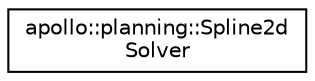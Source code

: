 digraph "Graphical Class Hierarchy"
{
  edge [fontname="Helvetica",fontsize="10",labelfontname="Helvetica",labelfontsize="10"];
  node [fontname="Helvetica",fontsize="10",shape=record];
  rankdir="LR";
  Node1 [label="apollo::planning::Spline2d\lSolver",height=0.2,width=0.4,color="black", fillcolor="white", style="filled",URL="$classapollo_1_1planning_1_1Spline2dSolver.html"];
}
